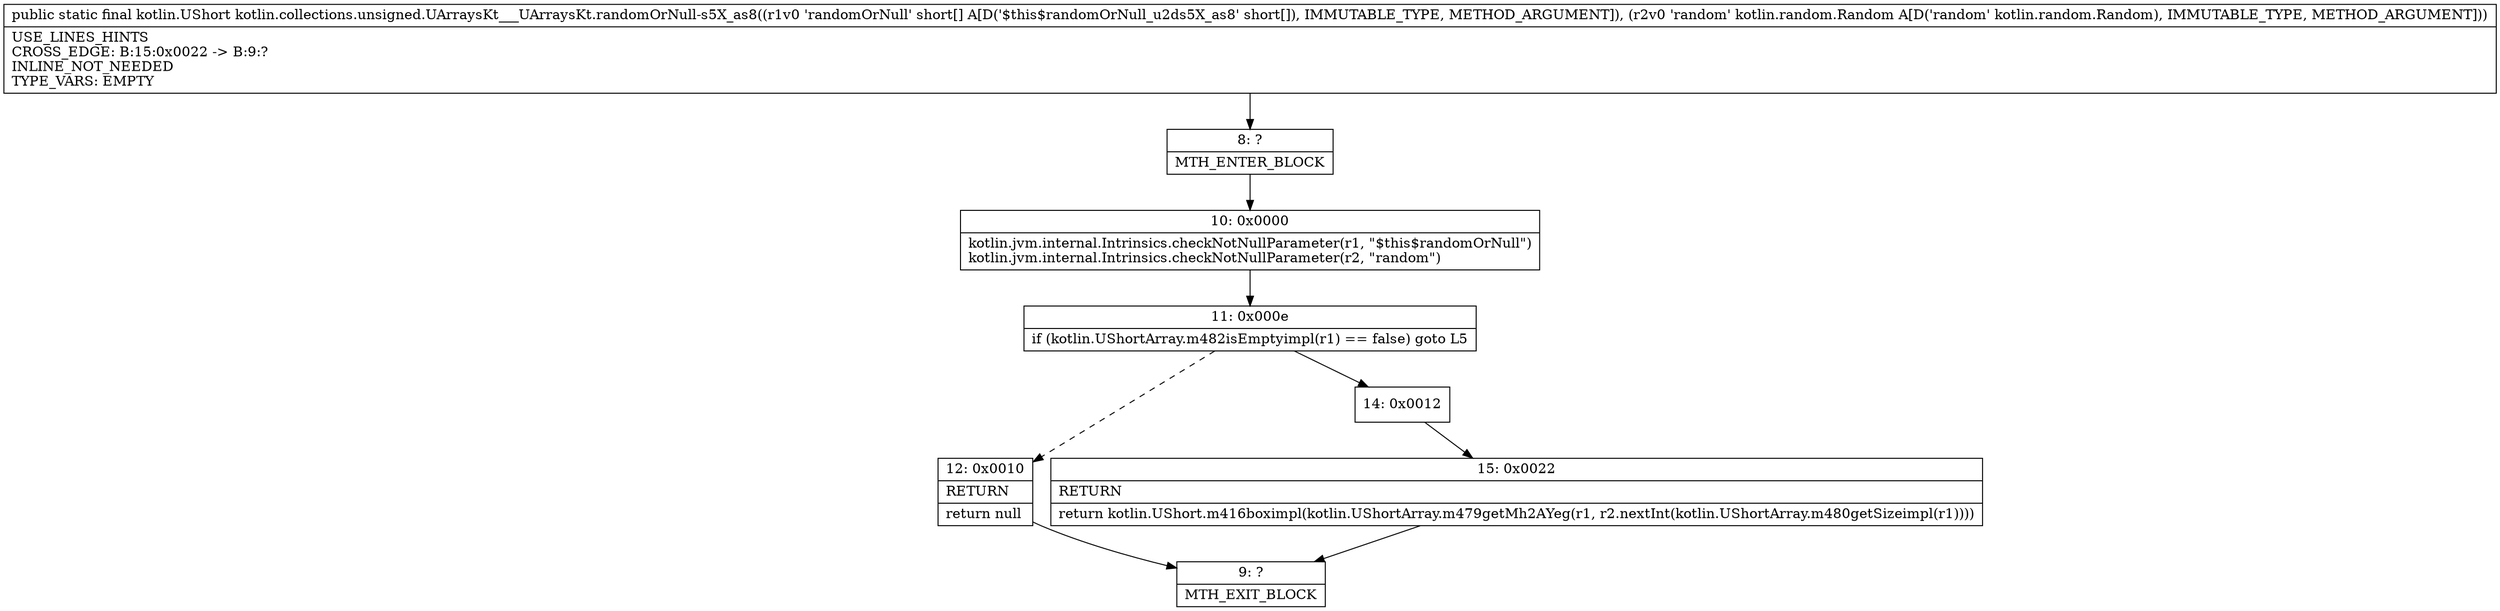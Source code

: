 digraph "CFG forkotlin.collections.unsigned.UArraysKt___UArraysKt.randomOrNull\-s5X_as8([SLkotlin\/random\/Random;)Lkotlin\/UShort;" {
Node_8 [shape=record,label="{8\:\ ?|MTH_ENTER_BLOCK\l}"];
Node_10 [shape=record,label="{10\:\ 0x0000|kotlin.jvm.internal.Intrinsics.checkNotNullParameter(r1, \"$this$randomOrNull\")\lkotlin.jvm.internal.Intrinsics.checkNotNullParameter(r2, \"random\")\l}"];
Node_11 [shape=record,label="{11\:\ 0x000e|if (kotlin.UShortArray.m482isEmptyimpl(r1) == false) goto L5\l}"];
Node_12 [shape=record,label="{12\:\ 0x0010|RETURN\l|return null\l}"];
Node_9 [shape=record,label="{9\:\ ?|MTH_EXIT_BLOCK\l}"];
Node_14 [shape=record,label="{14\:\ 0x0012}"];
Node_15 [shape=record,label="{15\:\ 0x0022|RETURN\l|return kotlin.UShort.m416boximpl(kotlin.UShortArray.m479getMh2AYeg(r1, r2.nextInt(kotlin.UShortArray.m480getSizeimpl(r1))))\l}"];
MethodNode[shape=record,label="{public static final kotlin.UShort kotlin.collections.unsigned.UArraysKt___UArraysKt.randomOrNull\-s5X_as8((r1v0 'randomOrNull' short[] A[D('$this$randomOrNull_u2ds5X_as8' short[]), IMMUTABLE_TYPE, METHOD_ARGUMENT]), (r2v0 'random' kotlin.random.Random A[D('random' kotlin.random.Random), IMMUTABLE_TYPE, METHOD_ARGUMENT]))  | USE_LINES_HINTS\lCROSS_EDGE: B:15:0x0022 \-\> B:9:?\lINLINE_NOT_NEEDED\lTYPE_VARS: EMPTY\l}"];
MethodNode -> Node_8;Node_8 -> Node_10;
Node_10 -> Node_11;
Node_11 -> Node_12[style=dashed];
Node_11 -> Node_14;
Node_12 -> Node_9;
Node_14 -> Node_15;
Node_15 -> Node_9;
}

